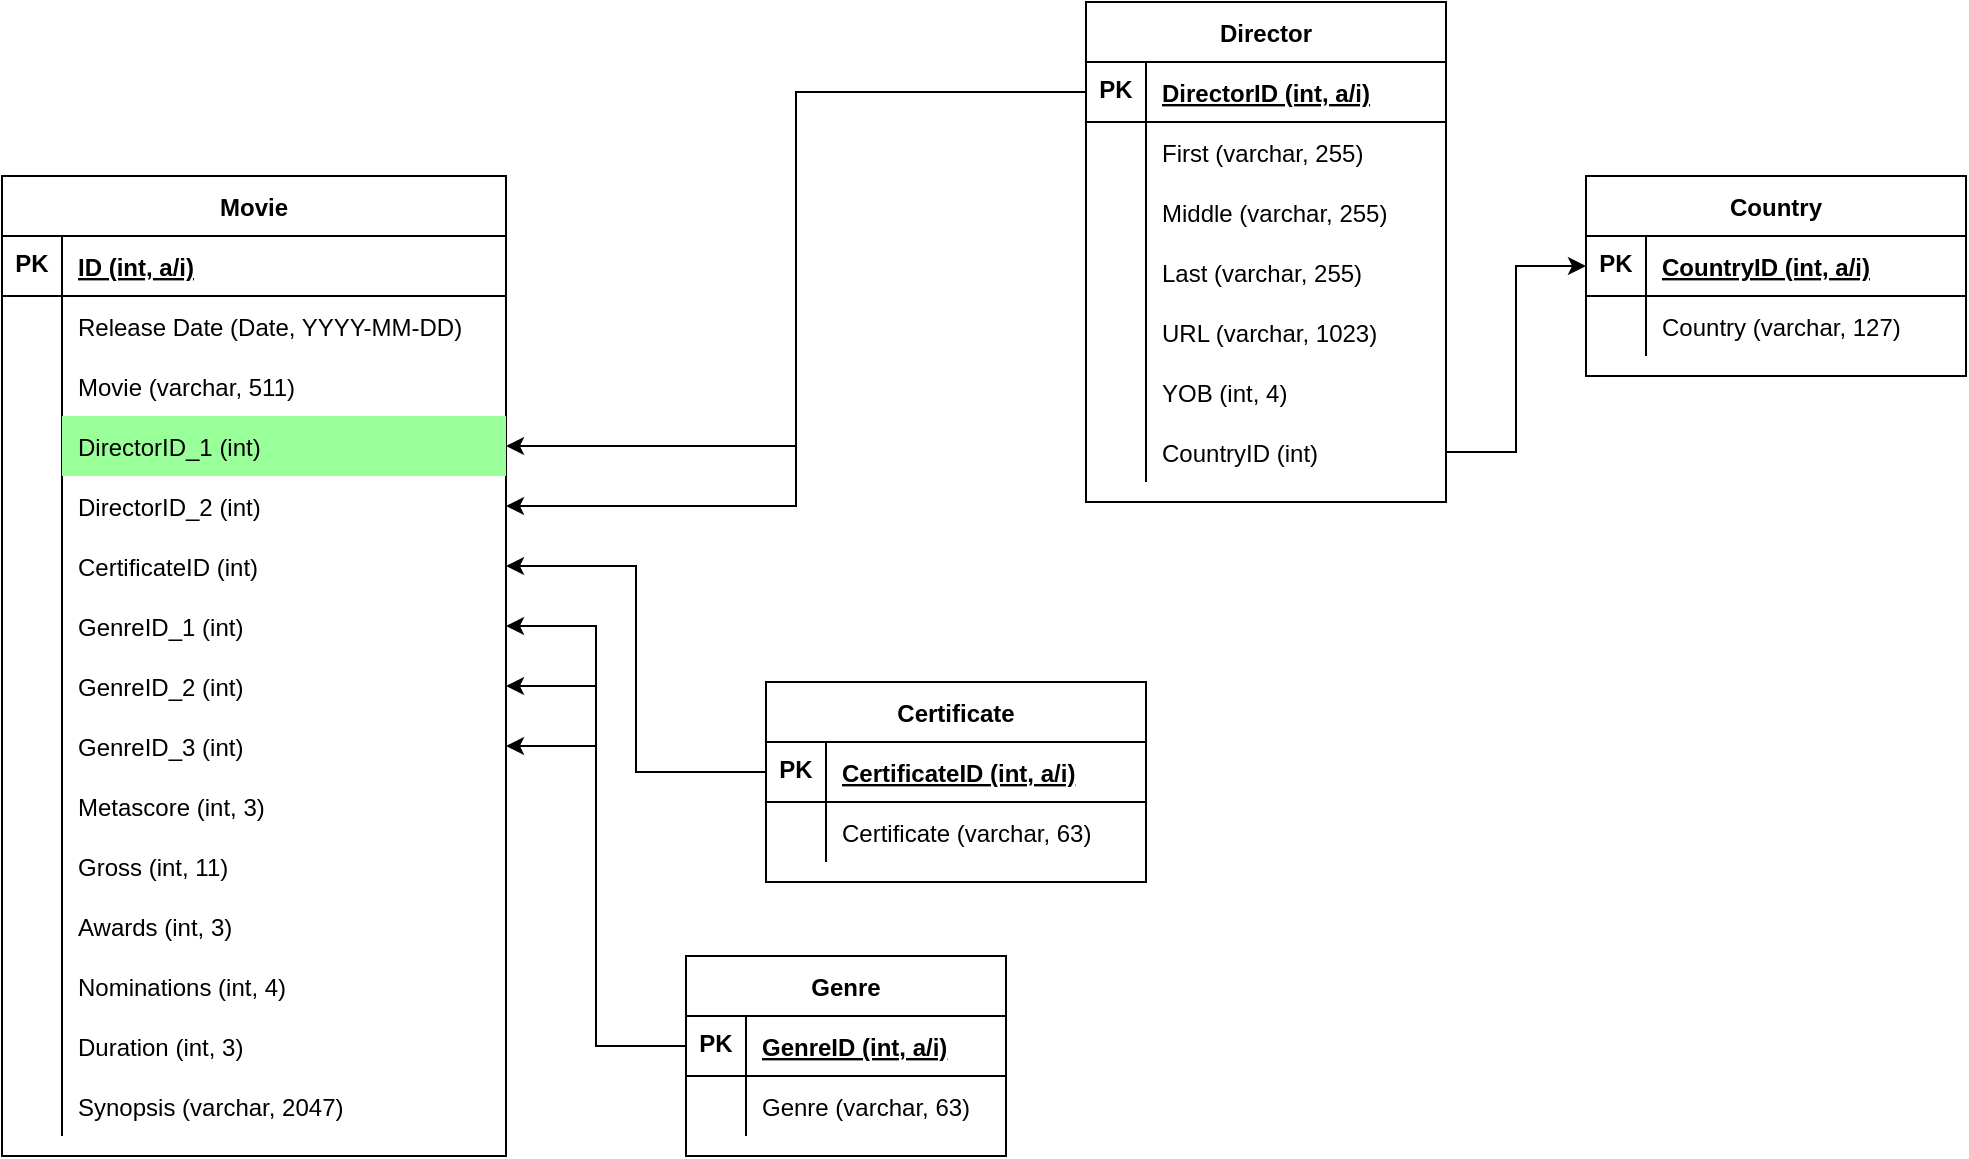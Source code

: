 <mxfile version="15.5.4" type="device"><diagram name="Page-1" id="2ca16b54-16f6-2749-3443-fa8db7711227"><mxGraphModel dx="1296" dy="685" grid="1" gridSize="10" guides="1" tooltips="1" connect="1" arrows="1" fold="1" page="1" pageScale="1" pageWidth="1100" pageHeight="850" background="none" math="0" shadow="0"><root><mxCell id="0"/><mxCell id="1" parent="0"/><mxCell id="NdvxnhtkirQ0Ry--Hqbh-47" value="Movie" style="shape=table;startSize=30;container=1;collapsible=1;childLayout=tableLayout;fixedRows=1;rowLines=0;fontStyle=1;align=center;resizeLast=1;labelBackgroundColor=none;labelBorderColor=none;fontSize=12;fontColor=default;" vertex="1" parent="1"><mxGeometry x="68" y="117" width="252" height="490" as="geometry"/></mxCell><mxCell id="NdvxnhtkirQ0Ry--Hqbh-48" value="" style="shape=partialRectangle;collapsible=0;dropTarget=0;pointerEvents=0;fillColor=none;top=0;left=0;bottom=1;right=0;points=[[0,0.5],[1,0.5]];portConstraint=eastwest;labelBackgroundColor=none;labelBorderColor=none;fontSize=12;fontColor=default;verticalAlign=top;" vertex="1" parent="NdvxnhtkirQ0Ry--Hqbh-47"><mxGeometry y="30" width="252" height="30" as="geometry"/></mxCell><mxCell id="NdvxnhtkirQ0Ry--Hqbh-49" value="PK" style="shape=partialRectangle;connectable=0;fillColor=none;top=0;left=0;bottom=0;right=0;fontStyle=1;overflow=hidden;labelBackgroundColor=none;labelBorderColor=none;fontSize=12;fontColor=default;verticalAlign=top;" vertex="1" parent="NdvxnhtkirQ0Ry--Hqbh-48"><mxGeometry width="30" height="30" as="geometry"><mxRectangle width="30" height="30" as="alternateBounds"/></mxGeometry></mxCell><mxCell id="NdvxnhtkirQ0Ry--Hqbh-50" value="ID (int, a/i)" style="shape=partialRectangle;connectable=0;fillColor=none;top=0;left=0;bottom=0;right=0;align=left;spacingLeft=6;fontStyle=5;overflow=hidden;labelBackgroundColor=none;labelBorderColor=none;fontSize=12;fontColor=default;" vertex="1" parent="NdvxnhtkirQ0Ry--Hqbh-48"><mxGeometry x="30" width="222" height="30" as="geometry"><mxRectangle width="222" height="30" as="alternateBounds"/></mxGeometry></mxCell><mxCell id="NdvxnhtkirQ0Ry--Hqbh-51" value="" style="shape=partialRectangle;collapsible=0;dropTarget=0;pointerEvents=0;fillColor=none;top=0;left=0;bottom=0;right=0;points=[[0,0.5],[1,0.5]];portConstraint=eastwest;labelBackgroundColor=none;labelBorderColor=none;fontSize=12;fontColor=default;verticalAlign=top;" vertex="1" parent="NdvxnhtkirQ0Ry--Hqbh-47"><mxGeometry y="60" width="252" height="30" as="geometry"/></mxCell><mxCell id="NdvxnhtkirQ0Ry--Hqbh-52" value="" style="shape=partialRectangle;connectable=0;fillColor=none;top=0;left=0;bottom=0;right=0;editable=1;overflow=hidden;labelBackgroundColor=none;labelBorderColor=none;fontSize=12;fontColor=default;verticalAlign=top;" vertex="1" parent="NdvxnhtkirQ0Ry--Hqbh-51"><mxGeometry width="30" height="30" as="geometry"><mxRectangle width="30" height="30" as="alternateBounds"/></mxGeometry></mxCell><mxCell id="NdvxnhtkirQ0Ry--Hqbh-53" value="Release Date (Date, YYYY-MM-DD)" style="shape=partialRectangle;connectable=0;fillColor=none;top=0;left=0;bottom=0;right=0;align=left;spacingLeft=6;overflow=hidden;labelBackgroundColor=none;labelBorderColor=none;fontSize=12;fontColor=default;" vertex="1" parent="NdvxnhtkirQ0Ry--Hqbh-51"><mxGeometry x="30" width="222" height="30" as="geometry"><mxRectangle width="222" height="30" as="alternateBounds"/></mxGeometry></mxCell><mxCell id="NdvxnhtkirQ0Ry--Hqbh-54" value="" style="shape=partialRectangle;collapsible=0;dropTarget=0;pointerEvents=0;fillColor=none;top=0;left=0;bottom=0;right=0;points=[[0,0.5],[1,0.5]];portConstraint=eastwest;labelBackgroundColor=none;labelBorderColor=none;fontSize=12;fontColor=default;verticalAlign=top;" vertex="1" parent="NdvxnhtkirQ0Ry--Hqbh-47"><mxGeometry y="90" width="252" height="30" as="geometry"/></mxCell><mxCell id="NdvxnhtkirQ0Ry--Hqbh-55" value="" style="shape=partialRectangle;connectable=0;fillColor=none;top=0;left=0;bottom=0;right=0;editable=1;overflow=hidden;labelBackgroundColor=none;labelBorderColor=none;fontSize=12;fontColor=default;verticalAlign=top;" vertex="1" parent="NdvxnhtkirQ0Ry--Hqbh-54"><mxGeometry width="30" height="30" as="geometry"><mxRectangle width="30" height="30" as="alternateBounds"/></mxGeometry></mxCell><mxCell id="NdvxnhtkirQ0Ry--Hqbh-56" value="Movie (varchar, 511)" style="shape=partialRectangle;connectable=0;fillColor=none;top=0;left=0;bottom=0;right=0;align=left;spacingLeft=6;overflow=hidden;labelBackgroundColor=none;labelBorderColor=none;fontSize=12;fontColor=default;" vertex="1" parent="NdvxnhtkirQ0Ry--Hqbh-54"><mxGeometry x="30" width="222" height="30" as="geometry"><mxRectangle width="222" height="30" as="alternateBounds"/></mxGeometry></mxCell><mxCell id="NdvxnhtkirQ0Ry--Hqbh-57" value="" style="shape=partialRectangle;collapsible=0;dropTarget=0;pointerEvents=0;fillColor=none;top=0;left=0;bottom=0;right=0;points=[[0,0.5],[1,0.5]];portConstraint=eastwest;labelBackgroundColor=none;labelBorderColor=none;fontSize=12;fontColor=default;verticalAlign=top;" vertex="1" parent="NdvxnhtkirQ0Ry--Hqbh-47"><mxGeometry y="120" width="252" height="30" as="geometry"/></mxCell><mxCell id="NdvxnhtkirQ0Ry--Hqbh-58" value="" style="shape=partialRectangle;connectable=0;fillColor=none;top=0;left=0;bottom=0;right=0;editable=1;overflow=hidden;labelBackgroundColor=none;labelBorderColor=none;fontSize=12;fontColor=default;verticalAlign=top;" vertex="1" parent="NdvxnhtkirQ0Ry--Hqbh-57"><mxGeometry width="30" height="30" as="geometry"><mxRectangle width="30" height="30" as="alternateBounds"/></mxGeometry></mxCell><mxCell id="NdvxnhtkirQ0Ry--Hqbh-59" value="DirectorID_1 (int)" style="shape=partialRectangle;connectable=0;fillColor=#99FF99;top=0;left=0;bottom=0;right=0;align=left;spacingLeft=6;overflow=hidden;labelBackgroundColor=none;labelBorderColor=none;fontSize=12;fontColor=default;" vertex="1" parent="NdvxnhtkirQ0Ry--Hqbh-57"><mxGeometry x="30" width="222" height="30" as="geometry"><mxRectangle width="222" height="30" as="alternateBounds"/></mxGeometry></mxCell><mxCell id="NdvxnhtkirQ0Ry--Hqbh-61" value="" style="shape=partialRectangle;collapsible=0;dropTarget=0;pointerEvents=0;fillColor=none;top=0;left=0;bottom=0;right=0;points=[[0,0.5],[1,0.5]];portConstraint=eastwest;labelBackgroundColor=none;labelBorderColor=none;fontSize=12;fontColor=default;verticalAlign=top;" vertex="1" parent="NdvxnhtkirQ0Ry--Hqbh-47"><mxGeometry y="150" width="252" height="30" as="geometry"/></mxCell><mxCell id="NdvxnhtkirQ0Ry--Hqbh-62" value="" style="shape=partialRectangle;connectable=0;fillColor=none;top=0;left=0;bottom=0;right=0;editable=1;overflow=hidden;labelBackgroundColor=none;labelBorderColor=none;fontSize=12;fontColor=default;verticalAlign=top;" vertex="1" parent="NdvxnhtkirQ0Ry--Hqbh-61"><mxGeometry width="30" height="30" as="geometry"><mxRectangle width="30" height="30" as="alternateBounds"/></mxGeometry></mxCell><mxCell id="NdvxnhtkirQ0Ry--Hqbh-63" value="DirectorID_2 (int)" style="shape=partialRectangle;connectable=0;fillColor=none;top=0;left=0;bottom=0;right=0;align=left;spacingLeft=6;overflow=hidden;labelBackgroundColor=none;labelBorderColor=none;fontSize=12;fontColor=default;" vertex="1" parent="NdvxnhtkirQ0Ry--Hqbh-61"><mxGeometry x="30" width="222" height="30" as="geometry"><mxRectangle width="222" height="30" as="alternateBounds"/></mxGeometry></mxCell><mxCell id="NdvxnhtkirQ0Ry--Hqbh-64" value="" style="shape=partialRectangle;collapsible=0;dropTarget=0;pointerEvents=0;fillColor=none;top=0;left=0;bottom=0;right=0;points=[[0,0.5],[1,0.5]];portConstraint=eastwest;labelBackgroundColor=none;labelBorderColor=none;fontSize=12;fontColor=default;verticalAlign=top;" vertex="1" parent="NdvxnhtkirQ0Ry--Hqbh-47"><mxGeometry y="180" width="252" height="30" as="geometry"/></mxCell><mxCell id="NdvxnhtkirQ0Ry--Hqbh-65" value="" style="shape=partialRectangle;connectable=0;fillColor=none;top=0;left=0;bottom=0;right=0;editable=1;overflow=hidden;labelBackgroundColor=none;labelBorderColor=none;fontSize=12;fontColor=default;verticalAlign=top;" vertex="1" parent="NdvxnhtkirQ0Ry--Hqbh-64"><mxGeometry width="30" height="30" as="geometry"><mxRectangle width="30" height="30" as="alternateBounds"/></mxGeometry></mxCell><mxCell id="NdvxnhtkirQ0Ry--Hqbh-66" value="CertificateID (int)" style="shape=partialRectangle;connectable=0;fillColor=none;top=0;left=0;bottom=0;right=0;align=left;spacingLeft=6;overflow=hidden;labelBackgroundColor=none;labelBorderColor=none;fontSize=12;fontColor=default;" vertex="1" parent="NdvxnhtkirQ0Ry--Hqbh-64"><mxGeometry x="30" width="222" height="30" as="geometry"><mxRectangle width="222" height="30" as="alternateBounds"/></mxGeometry></mxCell><mxCell id="NdvxnhtkirQ0Ry--Hqbh-67" value="" style="shape=partialRectangle;collapsible=0;dropTarget=0;pointerEvents=0;fillColor=none;top=0;left=0;bottom=0;right=0;points=[[0,0.5],[1,0.5]];portConstraint=eastwest;labelBackgroundColor=none;labelBorderColor=none;fontSize=12;fontColor=default;verticalAlign=top;" vertex="1" parent="NdvxnhtkirQ0Ry--Hqbh-47"><mxGeometry y="210" width="252" height="30" as="geometry"/></mxCell><mxCell id="NdvxnhtkirQ0Ry--Hqbh-68" value="" style="shape=partialRectangle;connectable=0;fillColor=none;top=0;left=0;bottom=0;right=0;editable=1;overflow=hidden;labelBackgroundColor=none;labelBorderColor=none;fontSize=12;fontColor=default;verticalAlign=top;" vertex="1" parent="NdvxnhtkirQ0Ry--Hqbh-67"><mxGeometry width="30" height="30" as="geometry"><mxRectangle width="30" height="30" as="alternateBounds"/></mxGeometry></mxCell><mxCell id="NdvxnhtkirQ0Ry--Hqbh-69" value="GenreID_1 (int)" style="shape=partialRectangle;connectable=0;fillColor=none;top=0;left=0;bottom=0;right=0;align=left;spacingLeft=6;overflow=hidden;labelBackgroundColor=none;labelBorderColor=none;fontSize=12;fontColor=default;" vertex="1" parent="NdvxnhtkirQ0Ry--Hqbh-67"><mxGeometry x="30" width="222" height="30" as="geometry"><mxRectangle width="222" height="30" as="alternateBounds"/></mxGeometry></mxCell><mxCell id="NdvxnhtkirQ0Ry--Hqbh-70" value="" style="shape=partialRectangle;collapsible=0;dropTarget=0;pointerEvents=0;fillColor=none;top=0;left=0;bottom=0;right=0;points=[[0,0.5],[1,0.5]];portConstraint=eastwest;labelBackgroundColor=none;labelBorderColor=none;fontSize=12;fontColor=default;verticalAlign=top;" vertex="1" parent="NdvxnhtkirQ0Ry--Hqbh-47"><mxGeometry y="240" width="252" height="30" as="geometry"/></mxCell><mxCell id="NdvxnhtkirQ0Ry--Hqbh-71" value="" style="shape=partialRectangle;connectable=0;fillColor=none;top=0;left=0;bottom=0;right=0;editable=1;overflow=hidden;labelBackgroundColor=none;labelBorderColor=none;fontSize=12;fontColor=default;verticalAlign=top;" vertex="1" parent="NdvxnhtkirQ0Ry--Hqbh-70"><mxGeometry width="30" height="30" as="geometry"><mxRectangle width="30" height="30" as="alternateBounds"/></mxGeometry></mxCell><mxCell id="NdvxnhtkirQ0Ry--Hqbh-72" value="GenreID_2 (int)" style="shape=partialRectangle;connectable=0;fillColor=none;top=0;left=0;bottom=0;right=0;align=left;spacingLeft=6;overflow=hidden;labelBackgroundColor=none;labelBorderColor=none;fontSize=12;fontColor=default;" vertex="1" parent="NdvxnhtkirQ0Ry--Hqbh-70"><mxGeometry x="30" width="222" height="30" as="geometry"><mxRectangle width="222" height="30" as="alternateBounds"/></mxGeometry></mxCell><mxCell id="NdvxnhtkirQ0Ry--Hqbh-73" value="" style="shape=partialRectangle;collapsible=0;dropTarget=0;pointerEvents=0;fillColor=none;top=0;left=0;bottom=0;right=0;points=[[0,0.5],[1,0.5]];portConstraint=eastwest;labelBackgroundColor=none;labelBorderColor=none;fontSize=12;fontColor=default;verticalAlign=top;" vertex="1" parent="NdvxnhtkirQ0Ry--Hqbh-47"><mxGeometry y="270" width="252" height="30" as="geometry"/></mxCell><mxCell id="NdvxnhtkirQ0Ry--Hqbh-74" value="" style="shape=partialRectangle;connectable=0;fillColor=none;top=0;left=0;bottom=0;right=0;editable=1;overflow=hidden;labelBackgroundColor=none;labelBorderColor=none;fontSize=12;fontColor=default;verticalAlign=top;" vertex="1" parent="NdvxnhtkirQ0Ry--Hqbh-73"><mxGeometry width="30" height="30" as="geometry"><mxRectangle width="30" height="30" as="alternateBounds"/></mxGeometry></mxCell><mxCell id="NdvxnhtkirQ0Ry--Hqbh-75" value="GenreID_3 (int)" style="shape=partialRectangle;connectable=0;fillColor=none;top=0;left=0;bottom=0;right=0;align=left;spacingLeft=6;overflow=hidden;labelBackgroundColor=none;labelBorderColor=none;fontSize=12;fontColor=default;" vertex="1" parent="NdvxnhtkirQ0Ry--Hqbh-73"><mxGeometry x="30" width="222" height="30" as="geometry"><mxRectangle width="222" height="30" as="alternateBounds"/></mxGeometry></mxCell><mxCell id="NdvxnhtkirQ0Ry--Hqbh-76" value="" style="shape=partialRectangle;collapsible=0;dropTarget=0;pointerEvents=0;fillColor=none;top=0;left=0;bottom=0;right=0;points=[[0,0.5],[1,0.5]];portConstraint=eastwest;labelBackgroundColor=none;labelBorderColor=none;fontSize=12;fontColor=default;verticalAlign=top;" vertex="1" parent="NdvxnhtkirQ0Ry--Hqbh-47"><mxGeometry y="300" width="252" height="30" as="geometry"/></mxCell><mxCell id="NdvxnhtkirQ0Ry--Hqbh-77" value="" style="shape=partialRectangle;connectable=0;fillColor=none;top=0;left=0;bottom=0;right=0;editable=1;overflow=hidden;labelBackgroundColor=none;labelBorderColor=none;fontSize=12;fontColor=default;verticalAlign=top;" vertex="1" parent="NdvxnhtkirQ0Ry--Hqbh-76"><mxGeometry width="30" height="30" as="geometry"><mxRectangle width="30" height="30" as="alternateBounds"/></mxGeometry></mxCell><mxCell id="NdvxnhtkirQ0Ry--Hqbh-78" value="Metascore (int, 3)" style="shape=partialRectangle;connectable=0;fillColor=none;top=0;left=0;bottom=0;right=0;align=left;spacingLeft=6;overflow=hidden;labelBackgroundColor=none;labelBorderColor=none;fontSize=12;fontColor=default;" vertex="1" parent="NdvxnhtkirQ0Ry--Hqbh-76"><mxGeometry x="30" width="222" height="30" as="geometry"><mxRectangle width="222" height="30" as="alternateBounds"/></mxGeometry></mxCell><mxCell id="NdvxnhtkirQ0Ry--Hqbh-79" value="" style="shape=partialRectangle;collapsible=0;dropTarget=0;pointerEvents=0;fillColor=none;top=0;left=0;bottom=0;right=0;points=[[0,0.5],[1,0.5]];portConstraint=eastwest;labelBackgroundColor=none;labelBorderColor=none;fontSize=12;fontColor=default;verticalAlign=top;" vertex="1" parent="NdvxnhtkirQ0Ry--Hqbh-47"><mxGeometry y="330" width="252" height="30" as="geometry"/></mxCell><mxCell id="NdvxnhtkirQ0Ry--Hqbh-80" value="" style="shape=partialRectangle;connectable=0;fillColor=none;top=0;left=0;bottom=0;right=0;editable=1;overflow=hidden;labelBackgroundColor=none;labelBorderColor=none;fontSize=12;fontColor=default;verticalAlign=top;" vertex="1" parent="NdvxnhtkirQ0Ry--Hqbh-79"><mxGeometry width="30" height="30" as="geometry"><mxRectangle width="30" height="30" as="alternateBounds"/></mxGeometry></mxCell><mxCell id="NdvxnhtkirQ0Ry--Hqbh-81" value="Gross (int, 11)" style="shape=partialRectangle;connectable=0;fillColor=none;top=0;left=0;bottom=0;right=0;align=left;spacingLeft=6;overflow=hidden;labelBackgroundColor=none;labelBorderColor=none;fontSize=12;fontColor=default;" vertex="1" parent="NdvxnhtkirQ0Ry--Hqbh-79"><mxGeometry x="30" width="222" height="30" as="geometry"><mxRectangle width="222" height="30" as="alternateBounds"/></mxGeometry></mxCell><mxCell id="NdvxnhtkirQ0Ry--Hqbh-82" value="" style="shape=partialRectangle;collapsible=0;dropTarget=0;pointerEvents=0;fillColor=none;top=0;left=0;bottom=0;right=0;points=[[0,0.5],[1,0.5]];portConstraint=eastwest;labelBackgroundColor=none;labelBorderColor=none;fontSize=12;fontColor=default;verticalAlign=top;" vertex="1" parent="NdvxnhtkirQ0Ry--Hqbh-47"><mxGeometry y="360" width="252" height="30" as="geometry"/></mxCell><mxCell id="NdvxnhtkirQ0Ry--Hqbh-83" value="" style="shape=partialRectangle;connectable=0;fillColor=none;top=0;left=0;bottom=0;right=0;editable=1;overflow=hidden;labelBackgroundColor=none;labelBorderColor=none;fontSize=12;fontColor=default;verticalAlign=top;" vertex="1" parent="NdvxnhtkirQ0Ry--Hqbh-82"><mxGeometry width="30" height="30" as="geometry"><mxRectangle width="30" height="30" as="alternateBounds"/></mxGeometry></mxCell><mxCell id="NdvxnhtkirQ0Ry--Hqbh-84" value="Awards (int, 3)" style="shape=partialRectangle;connectable=0;fillColor=none;top=0;left=0;bottom=0;right=0;align=left;spacingLeft=6;overflow=hidden;labelBackgroundColor=none;labelBorderColor=none;fontSize=12;fontColor=default;" vertex="1" parent="NdvxnhtkirQ0Ry--Hqbh-82"><mxGeometry x="30" width="222" height="30" as="geometry"><mxRectangle width="222" height="30" as="alternateBounds"/></mxGeometry></mxCell><mxCell id="NdvxnhtkirQ0Ry--Hqbh-88" value="" style="shape=partialRectangle;collapsible=0;dropTarget=0;pointerEvents=0;fillColor=none;top=0;left=0;bottom=0;right=0;points=[[0,0.5],[1,0.5]];portConstraint=eastwest;labelBackgroundColor=none;labelBorderColor=none;fontSize=12;fontColor=default;verticalAlign=top;" vertex="1" parent="NdvxnhtkirQ0Ry--Hqbh-47"><mxGeometry y="390" width="252" height="30" as="geometry"/></mxCell><mxCell id="NdvxnhtkirQ0Ry--Hqbh-89" value="" style="shape=partialRectangle;connectable=0;fillColor=none;top=0;left=0;bottom=0;right=0;editable=1;overflow=hidden;labelBackgroundColor=none;labelBorderColor=none;fontSize=12;fontColor=default;verticalAlign=top;" vertex="1" parent="NdvxnhtkirQ0Ry--Hqbh-88"><mxGeometry width="30" height="30" as="geometry"><mxRectangle width="30" height="30" as="alternateBounds"/></mxGeometry></mxCell><mxCell id="NdvxnhtkirQ0Ry--Hqbh-90" value="Nominations (int, 4)" style="shape=partialRectangle;connectable=0;fillColor=none;top=0;left=0;bottom=0;right=0;align=left;spacingLeft=6;overflow=hidden;labelBackgroundColor=none;labelBorderColor=none;fontSize=12;fontColor=default;" vertex="1" parent="NdvxnhtkirQ0Ry--Hqbh-88"><mxGeometry x="30" width="222" height="30" as="geometry"><mxRectangle width="222" height="30" as="alternateBounds"/></mxGeometry></mxCell><mxCell id="NdvxnhtkirQ0Ry--Hqbh-91" value="" style="shape=partialRectangle;collapsible=0;dropTarget=0;pointerEvents=0;fillColor=none;top=0;left=0;bottom=0;right=0;points=[[0,0.5],[1,0.5]];portConstraint=eastwest;labelBackgroundColor=none;labelBorderColor=none;fontSize=12;fontColor=default;verticalAlign=top;" vertex="1" parent="NdvxnhtkirQ0Ry--Hqbh-47"><mxGeometry y="420" width="252" height="30" as="geometry"/></mxCell><mxCell id="NdvxnhtkirQ0Ry--Hqbh-92" value="" style="shape=partialRectangle;connectable=0;fillColor=none;top=0;left=0;bottom=0;right=0;editable=1;overflow=hidden;labelBackgroundColor=none;labelBorderColor=none;fontSize=12;fontColor=default;verticalAlign=top;" vertex="1" parent="NdvxnhtkirQ0Ry--Hqbh-91"><mxGeometry width="30" height="30" as="geometry"><mxRectangle width="30" height="30" as="alternateBounds"/></mxGeometry></mxCell><mxCell id="NdvxnhtkirQ0Ry--Hqbh-93" value="Duration (int, 3)" style="shape=partialRectangle;connectable=0;fillColor=none;top=0;left=0;bottom=0;right=0;align=left;spacingLeft=6;overflow=hidden;labelBackgroundColor=none;labelBorderColor=none;fontSize=12;fontColor=default;" vertex="1" parent="NdvxnhtkirQ0Ry--Hqbh-91"><mxGeometry x="30" width="222" height="30" as="geometry"><mxRectangle width="222" height="30" as="alternateBounds"/></mxGeometry></mxCell><mxCell id="NdvxnhtkirQ0Ry--Hqbh-94" value="" style="shape=partialRectangle;collapsible=0;dropTarget=0;pointerEvents=0;fillColor=none;top=0;left=0;bottom=0;right=0;points=[[0,0.5],[1,0.5]];portConstraint=eastwest;labelBackgroundColor=none;labelBorderColor=none;fontSize=12;fontColor=default;verticalAlign=top;" vertex="1" parent="NdvxnhtkirQ0Ry--Hqbh-47"><mxGeometry y="450" width="252" height="30" as="geometry"/></mxCell><mxCell id="NdvxnhtkirQ0Ry--Hqbh-95" value="" style="shape=partialRectangle;connectable=0;fillColor=none;top=0;left=0;bottom=0;right=0;editable=1;overflow=hidden;labelBackgroundColor=none;labelBorderColor=none;fontSize=12;fontColor=default;verticalAlign=top;" vertex="1" parent="NdvxnhtkirQ0Ry--Hqbh-94"><mxGeometry width="30" height="30" as="geometry"><mxRectangle width="30" height="30" as="alternateBounds"/></mxGeometry></mxCell><mxCell id="NdvxnhtkirQ0Ry--Hqbh-96" value="Synopsis (varchar, 2047)" style="shape=partialRectangle;connectable=0;fillColor=none;top=0;left=0;bottom=0;right=0;align=left;spacingLeft=6;overflow=hidden;labelBackgroundColor=none;labelBorderColor=none;fontSize=12;fontColor=default;" vertex="1" parent="NdvxnhtkirQ0Ry--Hqbh-94"><mxGeometry x="30" width="222" height="30" as="geometry"><mxRectangle width="222" height="30" as="alternateBounds"/></mxGeometry></mxCell><mxCell id="NdvxnhtkirQ0Ry--Hqbh-159" style="edgeStyle=orthogonalEdgeStyle;rounded=0;orthogonalLoop=1;jettySize=auto;html=1;exitX=0;exitY=0.5;exitDx=0;exitDy=0;entryX=1;entryY=0.5;entryDx=0;entryDy=0;fontSize=12;fontColor=default;" edge="1" parent="1" source="NdvxnhtkirQ0Ry--Hqbh-101" target="NdvxnhtkirQ0Ry--Hqbh-61"><mxGeometry relative="1" as="geometry"/></mxCell><mxCell id="NdvxnhtkirQ0Ry--Hqbh-160" style="edgeStyle=orthogonalEdgeStyle;rounded=0;orthogonalLoop=1;jettySize=auto;html=1;exitX=0;exitY=0.5;exitDx=0;exitDy=0;entryX=1;entryY=0.5;entryDx=0;entryDy=0;fontSize=12;fontColor=default;" edge="1" parent="1" source="NdvxnhtkirQ0Ry--Hqbh-101" target="NdvxnhtkirQ0Ry--Hqbh-57"><mxGeometry relative="1" as="geometry"/></mxCell><mxCell id="NdvxnhtkirQ0Ry--Hqbh-100" value="Director" style="shape=table;startSize=30;container=1;collapsible=1;childLayout=tableLayout;fixedRows=1;rowLines=0;fontStyle=1;align=center;resizeLast=1;labelBackgroundColor=none;labelBorderColor=none;fontSize=12;fontColor=default;" vertex="1" parent="1"><mxGeometry x="610" y="30" width="180" height="250" as="geometry"/></mxCell><mxCell id="NdvxnhtkirQ0Ry--Hqbh-101" value="" style="shape=partialRectangle;collapsible=0;dropTarget=0;pointerEvents=0;fillColor=none;top=0;left=0;bottom=1;right=0;points=[[0,0.5],[1,0.5]];portConstraint=eastwest;labelBackgroundColor=none;labelBorderColor=none;fontSize=12;fontColor=default;verticalAlign=top;" vertex="1" parent="NdvxnhtkirQ0Ry--Hqbh-100"><mxGeometry y="30" width="180" height="30" as="geometry"/></mxCell><mxCell id="NdvxnhtkirQ0Ry--Hqbh-102" value="PK" style="shape=partialRectangle;connectable=0;fillColor=none;top=0;left=0;bottom=0;right=0;fontStyle=1;overflow=hidden;labelBackgroundColor=none;labelBorderColor=none;fontSize=12;fontColor=default;verticalAlign=top;" vertex="1" parent="NdvxnhtkirQ0Ry--Hqbh-101"><mxGeometry width="30" height="30" as="geometry"><mxRectangle width="30" height="30" as="alternateBounds"/></mxGeometry></mxCell><mxCell id="NdvxnhtkirQ0Ry--Hqbh-103" value="DirectorID (int, a/i)" style="shape=partialRectangle;connectable=0;fillColor=none;top=0;left=0;bottom=0;right=0;align=left;spacingLeft=6;fontStyle=5;overflow=hidden;labelBackgroundColor=none;labelBorderColor=none;fontSize=12;fontColor=default;" vertex="1" parent="NdvxnhtkirQ0Ry--Hqbh-101"><mxGeometry x="30" width="150" height="30" as="geometry"><mxRectangle width="150" height="30" as="alternateBounds"/></mxGeometry></mxCell><mxCell id="NdvxnhtkirQ0Ry--Hqbh-104" value="" style="shape=partialRectangle;collapsible=0;dropTarget=0;pointerEvents=0;fillColor=none;top=0;left=0;bottom=0;right=0;points=[[0,0.5],[1,0.5]];portConstraint=eastwest;labelBackgroundColor=none;labelBorderColor=none;fontSize=12;fontColor=default;verticalAlign=top;" vertex="1" parent="NdvxnhtkirQ0Ry--Hqbh-100"><mxGeometry y="60" width="180" height="30" as="geometry"/></mxCell><mxCell id="NdvxnhtkirQ0Ry--Hqbh-105" value="" style="shape=partialRectangle;connectable=0;fillColor=none;top=0;left=0;bottom=0;right=0;editable=1;overflow=hidden;labelBackgroundColor=none;labelBorderColor=none;fontSize=12;fontColor=default;verticalAlign=top;" vertex="1" parent="NdvxnhtkirQ0Ry--Hqbh-104"><mxGeometry width="30" height="30" as="geometry"><mxRectangle width="30" height="30" as="alternateBounds"/></mxGeometry></mxCell><mxCell id="NdvxnhtkirQ0Ry--Hqbh-106" value="First (varchar, 255)" style="shape=partialRectangle;connectable=0;fillColor=none;top=0;left=0;bottom=0;right=0;align=left;spacingLeft=6;overflow=hidden;labelBackgroundColor=none;labelBorderColor=none;fontSize=12;fontColor=default;" vertex="1" parent="NdvxnhtkirQ0Ry--Hqbh-104"><mxGeometry x="30" width="150" height="30" as="geometry"><mxRectangle width="150" height="30" as="alternateBounds"/></mxGeometry></mxCell><mxCell id="NdvxnhtkirQ0Ry--Hqbh-107" value="" style="shape=partialRectangle;collapsible=0;dropTarget=0;pointerEvents=0;fillColor=none;top=0;left=0;bottom=0;right=0;points=[[0,0.5],[1,0.5]];portConstraint=eastwest;labelBackgroundColor=none;labelBorderColor=none;fontSize=12;fontColor=default;verticalAlign=top;" vertex="1" parent="NdvxnhtkirQ0Ry--Hqbh-100"><mxGeometry y="90" width="180" height="30" as="geometry"/></mxCell><mxCell id="NdvxnhtkirQ0Ry--Hqbh-108" value="" style="shape=partialRectangle;connectable=0;fillColor=none;top=0;left=0;bottom=0;right=0;editable=1;overflow=hidden;labelBackgroundColor=none;labelBorderColor=none;fontSize=12;fontColor=default;verticalAlign=top;" vertex="1" parent="NdvxnhtkirQ0Ry--Hqbh-107"><mxGeometry width="30" height="30" as="geometry"><mxRectangle width="30" height="30" as="alternateBounds"/></mxGeometry></mxCell><mxCell id="NdvxnhtkirQ0Ry--Hqbh-109" value="Middle (varchar, 255)" style="shape=partialRectangle;connectable=0;fillColor=none;top=0;left=0;bottom=0;right=0;align=left;spacingLeft=6;overflow=hidden;labelBackgroundColor=none;labelBorderColor=none;fontSize=12;fontColor=default;" vertex="1" parent="NdvxnhtkirQ0Ry--Hqbh-107"><mxGeometry x="30" width="150" height="30" as="geometry"><mxRectangle width="150" height="30" as="alternateBounds"/></mxGeometry></mxCell><mxCell id="NdvxnhtkirQ0Ry--Hqbh-146" value="" style="shape=partialRectangle;collapsible=0;dropTarget=0;pointerEvents=0;fillColor=none;top=0;left=0;bottom=0;right=0;points=[[0,0.5],[1,0.5]];portConstraint=eastwest;labelBackgroundColor=none;labelBorderColor=none;fontSize=12;fontColor=default;verticalAlign=top;" vertex="1" parent="NdvxnhtkirQ0Ry--Hqbh-100"><mxGeometry y="120" width="180" height="30" as="geometry"/></mxCell><mxCell id="NdvxnhtkirQ0Ry--Hqbh-147" value="" style="shape=partialRectangle;connectable=0;fillColor=none;top=0;left=0;bottom=0;right=0;editable=1;overflow=hidden;labelBackgroundColor=none;labelBorderColor=none;fontSize=12;fontColor=default;verticalAlign=top;" vertex="1" parent="NdvxnhtkirQ0Ry--Hqbh-146"><mxGeometry width="30" height="30" as="geometry"><mxRectangle width="30" height="30" as="alternateBounds"/></mxGeometry></mxCell><mxCell id="NdvxnhtkirQ0Ry--Hqbh-148" value="Last (varchar, 255)" style="shape=partialRectangle;connectable=0;fillColor=none;top=0;left=0;bottom=0;right=0;align=left;spacingLeft=6;overflow=hidden;labelBackgroundColor=none;labelBorderColor=none;fontSize=12;fontColor=default;" vertex="1" parent="NdvxnhtkirQ0Ry--Hqbh-146"><mxGeometry x="30" width="150" height="30" as="geometry"><mxRectangle width="150" height="30" as="alternateBounds"/></mxGeometry></mxCell><mxCell id="NdvxnhtkirQ0Ry--Hqbh-149" value="" style="shape=partialRectangle;collapsible=0;dropTarget=0;pointerEvents=0;fillColor=none;top=0;left=0;bottom=0;right=0;points=[[0,0.5],[1,0.5]];portConstraint=eastwest;labelBackgroundColor=none;labelBorderColor=none;fontSize=12;fontColor=default;verticalAlign=top;" vertex="1" parent="NdvxnhtkirQ0Ry--Hqbh-100"><mxGeometry y="150" width="180" height="30" as="geometry"/></mxCell><mxCell id="NdvxnhtkirQ0Ry--Hqbh-150" value="" style="shape=partialRectangle;connectable=0;fillColor=none;top=0;left=0;bottom=0;right=0;editable=1;overflow=hidden;labelBackgroundColor=none;labelBorderColor=none;fontSize=12;fontColor=default;verticalAlign=top;" vertex="1" parent="NdvxnhtkirQ0Ry--Hqbh-149"><mxGeometry width="30" height="30" as="geometry"><mxRectangle width="30" height="30" as="alternateBounds"/></mxGeometry></mxCell><mxCell id="NdvxnhtkirQ0Ry--Hqbh-151" value="URL (varchar, 1023)" style="shape=partialRectangle;connectable=0;fillColor=none;top=0;left=0;bottom=0;right=0;align=left;spacingLeft=6;overflow=hidden;labelBackgroundColor=none;labelBorderColor=none;fontSize=12;fontColor=default;" vertex="1" parent="NdvxnhtkirQ0Ry--Hqbh-149"><mxGeometry x="30" width="150" height="30" as="geometry"><mxRectangle width="150" height="30" as="alternateBounds"/></mxGeometry></mxCell><mxCell id="NdvxnhtkirQ0Ry--Hqbh-152" value="" style="shape=partialRectangle;collapsible=0;dropTarget=0;pointerEvents=0;fillColor=none;top=0;left=0;bottom=0;right=0;points=[[0,0.5],[1,0.5]];portConstraint=eastwest;labelBackgroundColor=none;labelBorderColor=none;fontSize=12;fontColor=default;verticalAlign=top;" vertex="1" parent="NdvxnhtkirQ0Ry--Hqbh-100"><mxGeometry y="180" width="180" height="30" as="geometry"/></mxCell><mxCell id="NdvxnhtkirQ0Ry--Hqbh-153" value="" style="shape=partialRectangle;connectable=0;fillColor=none;top=0;left=0;bottom=0;right=0;editable=1;overflow=hidden;labelBackgroundColor=none;labelBorderColor=none;fontSize=12;fontColor=default;verticalAlign=top;" vertex="1" parent="NdvxnhtkirQ0Ry--Hqbh-152"><mxGeometry width="30" height="30" as="geometry"><mxRectangle width="30" height="30" as="alternateBounds"/></mxGeometry></mxCell><mxCell id="NdvxnhtkirQ0Ry--Hqbh-154" value="YOB (int, 4)" style="shape=partialRectangle;connectable=0;fillColor=none;top=0;left=0;bottom=0;right=0;align=left;spacingLeft=6;overflow=hidden;labelBackgroundColor=none;labelBorderColor=none;fontSize=12;fontColor=default;" vertex="1" parent="NdvxnhtkirQ0Ry--Hqbh-152"><mxGeometry x="30" width="150" height="30" as="geometry"><mxRectangle width="150" height="30" as="alternateBounds"/></mxGeometry></mxCell><mxCell id="NdvxnhtkirQ0Ry--Hqbh-155" value="" style="shape=partialRectangle;collapsible=0;dropTarget=0;pointerEvents=0;fillColor=none;top=0;left=0;bottom=0;right=0;points=[[0,0.5],[1,0.5]];portConstraint=eastwest;labelBackgroundColor=none;labelBorderColor=none;fontSize=12;fontColor=default;verticalAlign=top;" vertex="1" parent="NdvxnhtkirQ0Ry--Hqbh-100"><mxGeometry y="210" width="180" height="30" as="geometry"/></mxCell><mxCell id="NdvxnhtkirQ0Ry--Hqbh-156" value="" style="shape=partialRectangle;connectable=0;fillColor=none;top=0;left=0;bottom=0;right=0;editable=1;overflow=hidden;labelBackgroundColor=none;labelBorderColor=none;fontSize=12;fontColor=default;verticalAlign=top;" vertex="1" parent="NdvxnhtkirQ0Ry--Hqbh-155"><mxGeometry width="30" height="30" as="geometry"><mxRectangle width="30" height="30" as="alternateBounds"/></mxGeometry></mxCell><mxCell id="NdvxnhtkirQ0Ry--Hqbh-157" value="CountryID (int)" style="shape=partialRectangle;connectable=0;fillColor=none;top=0;left=0;bottom=0;right=0;align=left;spacingLeft=6;overflow=hidden;labelBackgroundColor=none;labelBorderColor=none;fontSize=12;fontColor=default;" vertex="1" parent="NdvxnhtkirQ0Ry--Hqbh-155"><mxGeometry x="30" width="150" height="30" as="geometry"><mxRectangle width="150" height="30" as="alternateBounds"/></mxGeometry></mxCell><mxCell id="NdvxnhtkirQ0Ry--Hqbh-183" style="edgeStyle=orthogonalEdgeStyle;rounded=0;orthogonalLoop=1;jettySize=auto;html=1;exitX=0;exitY=0.5;exitDx=0;exitDy=0;entryX=1;entryY=0.5;entryDx=0;entryDy=0;fontSize=12;fontColor=default;" edge="1" parent="1" source="NdvxnhtkirQ0Ry--Hqbh-162" target="NdvxnhtkirQ0Ry--Hqbh-67"><mxGeometry relative="1" as="geometry"/></mxCell><mxCell id="NdvxnhtkirQ0Ry--Hqbh-185" style="edgeStyle=orthogonalEdgeStyle;rounded=0;orthogonalLoop=1;jettySize=auto;html=1;exitX=0;exitY=0.5;exitDx=0;exitDy=0;fontSize=12;fontColor=default;" edge="1" parent="1" source="NdvxnhtkirQ0Ry--Hqbh-162" target="NdvxnhtkirQ0Ry--Hqbh-73"><mxGeometry relative="1" as="geometry"/></mxCell><mxCell id="NdvxnhtkirQ0Ry--Hqbh-186" style="edgeStyle=orthogonalEdgeStyle;rounded=0;orthogonalLoop=1;jettySize=auto;html=1;exitX=0;exitY=0.5;exitDx=0;exitDy=0;entryX=1;entryY=0.5;entryDx=0;entryDy=0;fontSize=12;fontColor=default;" edge="1" parent="1" source="NdvxnhtkirQ0Ry--Hqbh-162" target="NdvxnhtkirQ0Ry--Hqbh-70"><mxGeometry relative="1" as="geometry"/></mxCell><mxCell id="NdvxnhtkirQ0Ry--Hqbh-161" value="Genre" style="shape=table;startSize=30;container=1;collapsible=1;childLayout=tableLayout;fixedRows=1;rowLines=0;fontStyle=1;align=center;resizeLast=1;labelBackgroundColor=none;labelBorderColor=none;fontSize=12;fontColor=default;" vertex="1" parent="1"><mxGeometry x="410" y="507" width="160" height="100" as="geometry"/></mxCell><mxCell id="NdvxnhtkirQ0Ry--Hqbh-162" value="" style="shape=partialRectangle;collapsible=0;dropTarget=0;pointerEvents=0;fillColor=none;top=0;left=0;bottom=1;right=0;points=[[0,0.5],[1,0.5]];portConstraint=eastwest;labelBackgroundColor=none;labelBorderColor=none;fontSize=12;fontColor=default;verticalAlign=top;" vertex="1" parent="NdvxnhtkirQ0Ry--Hqbh-161"><mxGeometry y="30" width="160" height="30" as="geometry"/></mxCell><mxCell id="NdvxnhtkirQ0Ry--Hqbh-163" value="PK" style="shape=partialRectangle;connectable=0;fillColor=none;top=0;left=0;bottom=0;right=0;fontStyle=1;overflow=hidden;labelBackgroundColor=none;labelBorderColor=none;fontSize=12;fontColor=default;verticalAlign=top;" vertex="1" parent="NdvxnhtkirQ0Ry--Hqbh-162"><mxGeometry width="30" height="30" as="geometry"><mxRectangle width="30" height="30" as="alternateBounds"/></mxGeometry></mxCell><mxCell id="NdvxnhtkirQ0Ry--Hqbh-164" value="GenreID (int, a/i)" style="shape=partialRectangle;connectable=0;fillColor=none;top=0;left=0;bottom=0;right=0;align=left;spacingLeft=6;fontStyle=5;overflow=hidden;labelBackgroundColor=none;labelBorderColor=none;fontSize=12;fontColor=default;" vertex="1" parent="NdvxnhtkirQ0Ry--Hqbh-162"><mxGeometry x="30" width="130" height="30" as="geometry"><mxRectangle width="130" height="30" as="alternateBounds"/></mxGeometry></mxCell><mxCell id="NdvxnhtkirQ0Ry--Hqbh-165" value="" style="shape=partialRectangle;collapsible=0;dropTarget=0;pointerEvents=0;fillColor=none;top=0;left=0;bottom=0;right=0;points=[[0,0.5],[1,0.5]];portConstraint=eastwest;labelBackgroundColor=none;labelBorderColor=none;fontSize=12;fontColor=default;verticalAlign=top;" vertex="1" parent="NdvxnhtkirQ0Ry--Hqbh-161"><mxGeometry y="60" width="160" height="30" as="geometry"/></mxCell><mxCell id="NdvxnhtkirQ0Ry--Hqbh-166" value="" style="shape=partialRectangle;connectable=0;fillColor=none;top=0;left=0;bottom=0;right=0;editable=1;overflow=hidden;labelBackgroundColor=none;labelBorderColor=none;fontSize=12;fontColor=default;verticalAlign=top;" vertex="1" parent="NdvxnhtkirQ0Ry--Hqbh-165"><mxGeometry width="30" height="30" as="geometry"><mxRectangle width="30" height="30" as="alternateBounds"/></mxGeometry></mxCell><mxCell id="NdvxnhtkirQ0Ry--Hqbh-167" value="Genre (varchar, 63)" style="shape=partialRectangle;connectable=0;fillColor=none;top=0;left=0;bottom=0;right=0;align=left;spacingLeft=6;overflow=hidden;labelBackgroundColor=none;labelBorderColor=none;fontSize=12;fontColor=default;" vertex="1" parent="NdvxnhtkirQ0Ry--Hqbh-165"><mxGeometry x="30" width="130" height="30" as="geometry"><mxRectangle width="130" height="30" as="alternateBounds"/></mxGeometry></mxCell><mxCell id="NdvxnhtkirQ0Ry--Hqbh-187" value="Certificate" style="shape=table;startSize=30;container=1;collapsible=1;childLayout=tableLayout;fixedRows=1;rowLines=0;fontStyle=1;align=center;resizeLast=1;labelBackgroundColor=none;labelBorderColor=none;fontSize=12;fontColor=default;" vertex="1" parent="1"><mxGeometry x="450" y="370" width="190" height="100" as="geometry"/></mxCell><mxCell id="NdvxnhtkirQ0Ry--Hqbh-188" value="" style="shape=partialRectangle;collapsible=0;dropTarget=0;pointerEvents=0;fillColor=none;top=0;left=0;bottom=1;right=0;points=[[0,0.5],[1,0.5]];portConstraint=eastwest;labelBackgroundColor=none;labelBorderColor=none;fontSize=12;fontColor=default;verticalAlign=top;" vertex="1" parent="NdvxnhtkirQ0Ry--Hqbh-187"><mxGeometry y="30" width="190" height="30" as="geometry"/></mxCell><mxCell id="NdvxnhtkirQ0Ry--Hqbh-189" value="PK" style="shape=partialRectangle;connectable=0;fillColor=none;top=0;left=0;bottom=0;right=0;fontStyle=1;overflow=hidden;labelBackgroundColor=none;labelBorderColor=none;fontSize=12;fontColor=default;verticalAlign=top;" vertex="1" parent="NdvxnhtkirQ0Ry--Hqbh-188"><mxGeometry width="30" height="30" as="geometry"><mxRectangle width="30" height="30" as="alternateBounds"/></mxGeometry></mxCell><mxCell id="NdvxnhtkirQ0Ry--Hqbh-190" value="CertificateID (int, a/i)" style="shape=partialRectangle;connectable=0;fillColor=none;top=0;left=0;bottom=0;right=0;align=left;spacingLeft=6;fontStyle=5;overflow=hidden;labelBackgroundColor=none;labelBorderColor=none;fontSize=12;fontColor=default;" vertex="1" parent="NdvxnhtkirQ0Ry--Hqbh-188"><mxGeometry x="30" width="160" height="30" as="geometry"><mxRectangle width="160" height="30" as="alternateBounds"/></mxGeometry></mxCell><mxCell id="NdvxnhtkirQ0Ry--Hqbh-191" value="" style="shape=partialRectangle;collapsible=0;dropTarget=0;pointerEvents=0;fillColor=none;top=0;left=0;bottom=0;right=0;points=[[0,0.5],[1,0.5]];portConstraint=eastwest;labelBackgroundColor=none;labelBorderColor=none;fontSize=12;fontColor=default;verticalAlign=top;" vertex="1" parent="NdvxnhtkirQ0Ry--Hqbh-187"><mxGeometry y="60" width="190" height="30" as="geometry"/></mxCell><mxCell id="NdvxnhtkirQ0Ry--Hqbh-192" value="" style="shape=partialRectangle;connectable=0;fillColor=none;top=0;left=0;bottom=0;right=0;editable=1;overflow=hidden;labelBackgroundColor=none;labelBorderColor=none;fontSize=12;fontColor=default;verticalAlign=top;" vertex="1" parent="NdvxnhtkirQ0Ry--Hqbh-191"><mxGeometry width="30" height="30" as="geometry"><mxRectangle width="30" height="30" as="alternateBounds"/></mxGeometry></mxCell><mxCell id="NdvxnhtkirQ0Ry--Hqbh-193" value="Certificate (varchar, 63)" style="shape=partialRectangle;connectable=0;fillColor=none;top=0;left=0;bottom=0;right=0;align=left;spacingLeft=6;overflow=hidden;labelBackgroundColor=none;labelBorderColor=none;fontSize=12;fontColor=default;" vertex="1" parent="NdvxnhtkirQ0Ry--Hqbh-191"><mxGeometry x="30" width="160" height="30" as="geometry"><mxRectangle width="160" height="30" as="alternateBounds"/></mxGeometry></mxCell><mxCell id="NdvxnhtkirQ0Ry--Hqbh-194" style="edgeStyle=orthogonalEdgeStyle;rounded=0;orthogonalLoop=1;jettySize=auto;html=1;exitX=0;exitY=0.5;exitDx=0;exitDy=0;entryX=1;entryY=0.5;entryDx=0;entryDy=0;fontSize=12;fontColor=default;" edge="1" parent="1" source="NdvxnhtkirQ0Ry--Hqbh-188" target="NdvxnhtkirQ0Ry--Hqbh-64"><mxGeometry relative="1" as="geometry"/></mxCell><mxCell id="NdvxnhtkirQ0Ry--Hqbh-195" value="Country" style="shape=table;startSize=30;container=1;collapsible=1;childLayout=tableLayout;fixedRows=1;rowLines=0;fontStyle=1;align=center;resizeLast=1;labelBackgroundColor=none;labelBorderColor=none;fontSize=12;fontColor=default;" vertex="1" parent="1"><mxGeometry x="860" y="117" width="190" height="100" as="geometry"/></mxCell><mxCell id="NdvxnhtkirQ0Ry--Hqbh-196" value="" style="shape=partialRectangle;collapsible=0;dropTarget=0;pointerEvents=0;fillColor=none;top=0;left=0;bottom=1;right=0;points=[[0,0.5],[1,0.5]];portConstraint=eastwest;labelBackgroundColor=none;labelBorderColor=none;fontSize=12;fontColor=default;verticalAlign=top;" vertex="1" parent="NdvxnhtkirQ0Ry--Hqbh-195"><mxGeometry y="30" width="190" height="30" as="geometry"/></mxCell><mxCell id="NdvxnhtkirQ0Ry--Hqbh-197" value="PK" style="shape=partialRectangle;connectable=0;fillColor=none;top=0;left=0;bottom=0;right=0;fontStyle=1;overflow=hidden;labelBackgroundColor=none;labelBorderColor=none;fontSize=12;fontColor=default;verticalAlign=top;" vertex="1" parent="NdvxnhtkirQ0Ry--Hqbh-196"><mxGeometry width="30" height="30" as="geometry"><mxRectangle width="30" height="30" as="alternateBounds"/></mxGeometry></mxCell><mxCell id="NdvxnhtkirQ0Ry--Hqbh-198" value="CountryID (int, a/i)" style="shape=partialRectangle;connectable=0;fillColor=none;top=0;left=0;bottom=0;right=0;align=left;spacingLeft=6;fontStyle=5;overflow=hidden;labelBackgroundColor=none;labelBorderColor=none;fontSize=12;fontColor=default;" vertex="1" parent="NdvxnhtkirQ0Ry--Hqbh-196"><mxGeometry x="30" width="160" height="30" as="geometry"><mxRectangle width="160" height="30" as="alternateBounds"/></mxGeometry></mxCell><mxCell id="NdvxnhtkirQ0Ry--Hqbh-199" value="" style="shape=partialRectangle;collapsible=0;dropTarget=0;pointerEvents=0;fillColor=none;top=0;left=0;bottom=0;right=0;points=[[0,0.5],[1,0.5]];portConstraint=eastwest;labelBackgroundColor=none;labelBorderColor=none;fontSize=12;fontColor=default;verticalAlign=top;" vertex="1" parent="NdvxnhtkirQ0Ry--Hqbh-195"><mxGeometry y="60" width="190" height="30" as="geometry"/></mxCell><mxCell id="NdvxnhtkirQ0Ry--Hqbh-200" value="" style="shape=partialRectangle;connectable=0;fillColor=none;top=0;left=0;bottom=0;right=0;editable=1;overflow=hidden;labelBackgroundColor=none;labelBorderColor=none;fontSize=12;fontColor=default;verticalAlign=top;" vertex="1" parent="NdvxnhtkirQ0Ry--Hqbh-199"><mxGeometry width="30" height="30" as="geometry"><mxRectangle width="30" height="30" as="alternateBounds"/></mxGeometry></mxCell><mxCell id="NdvxnhtkirQ0Ry--Hqbh-201" value="Country (varchar, 127)" style="shape=partialRectangle;connectable=0;fillColor=none;top=0;left=0;bottom=0;right=0;align=left;spacingLeft=6;overflow=hidden;labelBackgroundColor=none;labelBorderColor=none;fontSize=12;fontColor=default;" vertex="1" parent="NdvxnhtkirQ0Ry--Hqbh-199"><mxGeometry x="30" width="160" height="30" as="geometry"><mxRectangle width="160" height="30" as="alternateBounds"/></mxGeometry></mxCell><mxCell id="NdvxnhtkirQ0Ry--Hqbh-205" style="edgeStyle=orthogonalEdgeStyle;rounded=0;orthogonalLoop=1;jettySize=auto;html=1;exitX=1;exitY=0.5;exitDx=0;exitDy=0;entryX=0;entryY=0.5;entryDx=0;entryDy=0;fontSize=12;fontColor=default;" edge="1" parent="1" source="NdvxnhtkirQ0Ry--Hqbh-155" target="NdvxnhtkirQ0Ry--Hqbh-196"><mxGeometry relative="1" as="geometry"/></mxCell></root></mxGraphModel></diagram></mxfile>